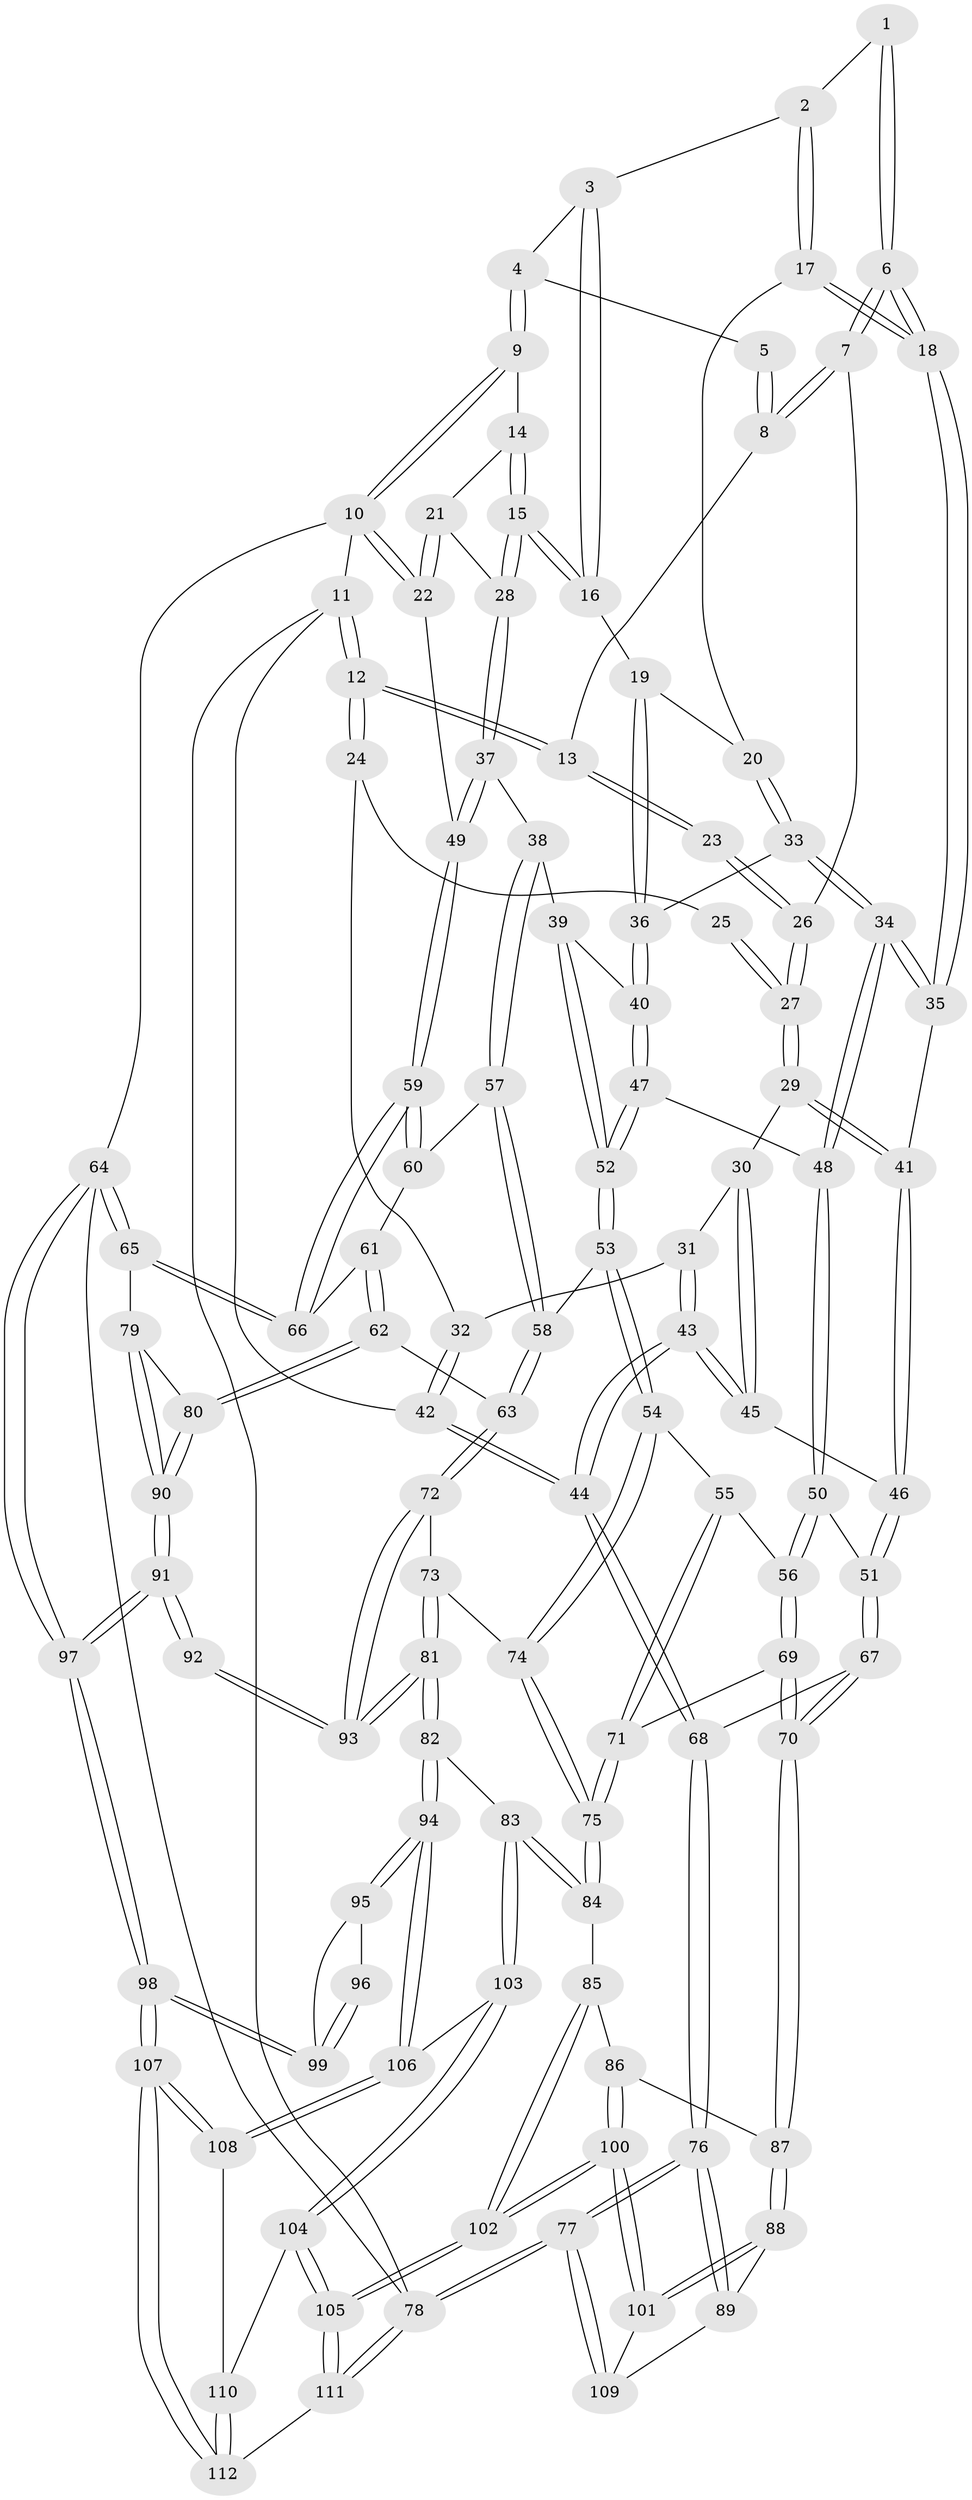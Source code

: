 // Generated by graph-tools (version 1.1) at 2025/01/03/09/25 05:01:48]
// undirected, 112 vertices, 277 edges
graph export_dot {
graph [start="1"]
  node [color=gray90,style=filled];
  1 [pos="+0.36857853280376346+0"];
  2 [pos="+0.47657144108652344+0.0606938673291334"];
  3 [pos="+0.5677334175552998+0"];
  4 [pos="+0.6877197155859693+0"];
  5 [pos="+0.35691978046932876+0"];
  6 [pos="+0.3134198208088248+0.1471058200107684"];
  7 [pos="+0.24263093277190698+0.13571094371852263"];
  8 [pos="+0+0"];
  9 [pos="+0.7077034847325175+0"];
  10 [pos="+1+0"];
  11 [pos="+0+0"];
  12 [pos="+0+0"];
  13 [pos="+0+0"];
  14 [pos="+0.7130833713074552+0.060178558596142254"];
  15 [pos="+0.7093889802808531+0.1541084831178163"];
  16 [pos="+0.5694090231616749+0.15447628791502493"];
  17 [pos="+0.4617740900461816+0.12947333585331325"];
  18 [pos="+0.3297145027353645+0.1625636170818577"];
  19 [pos="+0.5452866452361662+0.16990417530223242"];
  20 [pos="+0.5268524568855177+0.16730392752238318"];
  21 [pos="+0.8885217956798507+0.10916677751432646"];
  22 [pos="+1+0"];
  23 [pos="+0.08058782581704484+0.10873252679619418"];
  24 [pos="+0.055893801965638465+0.18662603418139412"];
  25 [pos="+0.07135289556036274+0.14890087656307197"];
  26 [pos="+0.1993555707250003+0.16567290959526812"];
  27 [pos="+0.19213734651634037+0.17474648558115158"];
  28 [pos="+0.7567977080822846+0.22778854347480412"];
  29 [pos="+0.16379932407422595+0.21418626840880395"];
  30 [pos="+0.14764911312319545+0.22605688870694887"];
  31 [pos="+0.12806738844474774+0.23028396675549445"];
  32 [pos="+0.056811169099259706+0.21348579409036317"];
  33 [pos="+0.44171471631202225+0.2719759035797368"];
  34 [pos="+0.4162069601577801+0.2946280339339796"];
  35 [pos="+0.3394809682945172+0.20301012185251194"];
  36 [pos="+0.5591997035658417+0.24032285787328164"];
  37 [pos="+0.7623540987607673+0.27193403752191553"];
  38 [pos="+0.7483267628974758+0.3184264219982663"];
  39 [pos="+0.6758552501041057+0.32208834029355243"];
  40 [pos="+0.5791615168285125+0.28869121741259046"];
  41 [pos="+0.2558415084104669+0.3221403603351085"];
  42 [pos="+0+0.3508241620262233"];
  43 [pos="+0.02951897360713146+0.45172694541526753"];
  44 [pos="+0+0.508953130988085"];
  45 [pos="+0.19144661638711605+0.43422029317432725"];
  46 [pos="+0.2319381138641905+0.43973674796676143"];
  47 [pos="+0.4570639189446603+0.3589823655700531"];
  48 [pos="+0.43261777909149696+0.35200113826755886"];
  49 [pos="+1+0.19832496851612005"];
  50 [pos="+0.2992486486233801+0.46948930303734837"];
  51 [pos="+0.27148102303866284+0.46527068117854226"];
  52 [pos="+0.5365351628028954+0.44423962154970587"];
  53 [pos="+0.5610802241540315+0.5528107468261763"];
  54 [pos="+0.5321545347392378+0.5756729418432855"];
  55 [pos="+0.39848735008138353+0.5563414542300068"];
  56 [pos="+0.36100165820894997+0.539943120573837"];
  57 [pos="+0.7517288600988734+0.3271696272621447"];
  58 [pos="+0.6403067507675981+0.5535845820197032"];
  59 [pos="+1+0.30254128953083564"];
  60 [pos="+0.8465526976781839+0.41494179242136664"];
  61 [pos="+0.8571815563884387+0.48646134284629267"];
  62 [pos="+0.8107668047698106+0.6670653328958814"];
  63 [pos="+0.805115196040924+0.6680008869792241"];
  64 [pos="+1+1"];
  65 [pos="+1+0.6934396073135577"];
  66 [pos="+1+0.5337176549859333"];
  67 [pos="+0.20176703293862844+0.6331453314977902"];
  68 [pos="+0+0.5124652943377345"];
  69 [pos="+0.2944211848032627+0.7087214588624844"];
  70 [pos="+0.2278453854602121+0.7382743810456862"];
  71 [pos="+0.39458088242438805+0.7252309047787588"];
  72 [pos="+0.7750463648909897+0.7009952639439025"];
  73 [pos="+0.59506752941826+0.7323728616120108"];
  74 [pos="+0.5242201516352188+0.6484824106590764"];
  75 [pos="+0.44116778194358425+0.7538875283617812"];
  76 [pos="+0+0.713383178755317"];
  77 [pos="+0+1"];
  78 [pos="+0+1"];
  79 [pos="+0.9900521992488199+0.6978028428063258"];
  80 [pos="+0.849417412327436+0.6840597405389006"];
  81 [pos="+0.5757655318673764+0.8060742192907071"];
  82 [pos="+0.5635760370979199+0.8291900921087166"];
  83 [pos="+0.489151187034429+0.8292857111119023"];
  84 [pos="+0.4497021559191485+0.8023086864812138"];
  85 [pos="+0.4003322529378692+0.8359491160668197"];
  86 [pos="+0.27361697488891323+0.8057353290651895"];
  87 [pos="+0.22669429497379814+0.740271163689443"];
  88 [pos="+0.1355724981585497+0.7820104227060088"];
  89 [pos="+0+0.7491034165394834"];
  90 [pos="+0.8801165518116878+1"];
  91 [pos="+0.8760153007079716+1"];
  92 [pos="+0.7464539243345308+0.765499793130863"];
  93 [pos="+0.7478721737426152+0.7606970489798942"];
  94 [pos="+0.597286209365258+0.8627980729310011"];
  95 [pos="+0.6099503746208352+0.8610374218387702"];
  96 [pos="+0.7320568335071514+0.7843263098660667"];
  97 [pos="+0.8814926615764628+1"];
  98 [pos="+0.868487905578907+1"];
  99 [pos="+0.697522959997125+0.8905774444085445"];
  100 [pos="+0.29141310918212765+1"];
  101 [pos="+0.16028163834213163+0.904502575179992"];
  102 [pos="+0.3027089875191787+1"];
  103 [pos="+0.4848123736444633+0.9131365758360175"];
  104 [pos="+0.4831046082097722+0.9276699709409018"];
  105 [pos="+0.3063946600605573+1"];
  106 [pos="+0.5989653022741113+0.9145181290436407"];
  107 [pos="+0.8060169720152333+1"];
  108 [pos="+0.6013029132798191+0.9401877844680568"];
  109 [pos="+0.10639657381809817+0.9316971139528586"];
  110 [pos="+0.5174555542460811+0.949111514463482"];
  111 [pos="+0.3017206544879404+1"];
  112 [pos="+0.5570721765734277+1"];
  1 -- 2;
  1 -- 6;
  1 -- 6;
  2 -- 3;
  2 -- 17;
  2 -- 17;
  3 -- 4;
  3 -- 16;
  3 -- 16;
  4 -- 5;
  4 -- 9;
  4 -- 9;
  5 -- 8;
  5 -- 8;
  6 -- 7;
  6 -- 7;
  6 -- 18;
  6 -- 18;
  7 -- 8;
  7 -- 8;
  7 -- 26;
  8 -- 13;
  9 -- 10;
  9 -- 10;
  9 -- 14;
  10 -- 11;
  10 -- 22;
  10 -- 22;
  10 -- 64;
  11 -- 12;
  11 -- 12;
  11 -- 42;
  11 -- 78;
  12 -- 13;
  12 -- 13;
  12 -- 24;
  12 -- 24;
  13 -- 23;
  13 -- 23;
  14 -- 15;
  14 -- 15;
  14 -- 21;
  15 -- 16;
  15 -- 16;
  15 -- 28;
  15 -- 28;
  16 -- 19;
  17 -- 18;
  17 -- 18;
  17 -- 20;
  18 -- 35;
  18 -- 35;
  19 -- 20;
  19 -- 36;
  19 -- 36;
  20 -- 33;
  20 -- 33;
  21 -- 22;
  21 -- 22;
  21 -- 28;
  22 -- 49;
  23 -- 26;
  23 -- 26;
  24 -- 25;
  24 -- 32;
  25 -- 27;
  25 -- 27;
  26 -- 27;
  26 -- 27;
  27 -- 29;
  27 -- 29;
  28 -- 37;
  28 -- 37;
  29 -- 30;
  29 -- 41;
  29 -- 41;
  30 -- 31;
  30 -- 45;
  30 -- 45;
  31 -- 32;
  31 -- 43;
  31 -- 43;
  32 -- 42;
  32 -- 42;
  33 -- 34;
  33 -- 34;
  33 -- 36;
  34 -- 35;
  34 -- 35;
  34 -- 48;
  34 -- 48;
  35 -- 41;
  36 -- 40;
  36 -- 40;
  37 -- 38;
  37 -- 49;
  37 -- 49;
  38 -- 39;
  38 -- 57;
  38 -- 57;
  39 -- 40;
  39 -- 52;
  39 -- 52;
  40 -- 47;
  40 -- 47;
  41 -- 46;
  41 -- 46;
  42 -- 44;
  42 -- 44;
  43 -- 44;
  43 -- 44;
  43 -- 45;
  43 -- 45;
  44 -- 68;
  44 -- 68;
  45 -- 46;
  46 -- 51;
  46 -- 51;
  47 -- 48;
  47 -- 52;
  47 -- 52;
  48 -- 50;
  48 -- 50;
  49 -- 59;
  49 -- 59;
  50 -- 51;
  50 -- 56;
  50 -- 56;
  51 -- 67;
  51 -- 67;
  52 -- 53;
  52 -- 53;
  53 -- 54;
  53 -- 54;
  53 -- 58;
  54 -- 55;
  54 -- 74;
  54 -- 74;
  55 -- 56;
  55 -- 71;
  55 -- 71;
  56 -- 69;
  56 -- 69;
  57 -- 58;
  57 -- 58;
  57 -- 60;
  58 -- 63;
  58 -- 63;
  59 -- 60;
  59 -- 60;
  59 -- 66;
  59 -- 66;
  60 -- 61;
  61 -- 62;
  61 -- 62;
  61 -- 66;
  62 -- 63;
  62 -- 80;
  62 -- 80;
  63 -- 72;
  63 -- 72;
  64 -- 65;
  64 -- 65;
  64 -- 97;
  64 -- 97;
  64 -- 78;
  65 -- 66;
  65 -- 66;
  65 -- 79;
  67 -- 68;
  67 -- 70;
  67 -- 70;
  68 -- 76;
  68 -- 76;
  69 -- 70;
  69 -- 70;
  69 -- 71;
  70 -- 87;
  70 -- 87;
  71 -- 75;
  71 -- 75;
  72 -- 73;
  72 -- 93;
  72 -- 93;
  73 -- 74;
  73 -- 81;
  73 -- 81;
  74 -- 75;
  74 -- 75;
  75 -- 84;
  75 -- 84;
  76 -- 77;
  76 -- 77;
  76 -- 89;
  76 -- 89;
  77 -- 78;
  77 -- 78;
  77 -- 109;
  77 -- 109;
  78 -- 111;
  78 -- 111;
  79 -- 80;
  79 -- 90;
  79 -- 90;
  80 -- 90;
  80 -- 90;
  81 -- 82;
  81 -- 82;
  81 -- 93;
  81 -- 93;
  82 -- 83;
  82 -- 94;
  82 -- 94;
  83 -- 84;
  83 -- 84;
  83 -- 103;
  83 -- 103;
  84 -- 85;
  85 -- 86;
  85 -- 102;
  85 -- 102;
  86 -- 87;
  86 -- 100;
  86 -- 100;
  87 -- 88;
  87 -- 88;
  88 -- 89;
  88 -- 101;
  88 -- 101;
  89 -- 109;
  90 -- 91;
  90 -- 91;
  91 -- 92;
  91 -- 92;
  91 -- 97;
  91 -- 97;
  92 -- 93;
  92 -- 93;
  94 -- 95;
  94 -- 95;
  94 -- 106;
  94 -- 106;
  95 -- 96;
  95 -- 99;
  96 -- 99;
  96 -- 99;
  97 -- 98;
  97 -- 98;
  98 -- 99;
  98 -- 99;
  98 -- 107;
  98 -- 107;
  100 -- 101;
  100 -- 101;
  100 -- 102;
  100 -- 102;
  101 -- 109;
  102 -- 105;
  102 -- 105;
  103 -- 104;
  103 -- 104;
  103 -- 106;
  104 -- 105;
  104 -- 105;
  104 -- 110;
  105 -- 111;
  105 -- 111;
  106 -- 108;
  106 -- 108;
  107 -- 108;
  107 -- 108;
  107 -- 112;
  107 -- 112;
  108 -- 110;
  110 -- 112;
  110 -- 112;
  111 -- 112;
}

